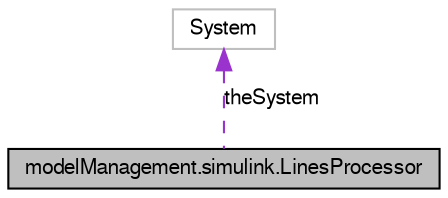 digraph G
{
  edge [fontname="FreeSans",fontsize="10",labelfontname="FreeSans",labelfontsize="10"];
  node [fontname="FreeSans",fontsize="10",shape=record];
  Node1 [label="modelManagement.simulink.LinesProcessor",height=0.2,width=0.4,color="black", fillcolor="grey75", style="filled" fontcolor="black"];
  Node2 -> Node1 [dir=back,color="darkorchid3",fontsize="10",style="dashed",label="theSystem",fontname="FreeSans"];
  Node2 [label="System",height=0.2,width=0.4,color="grey75", fillcolor="white", style="filled"];
}
